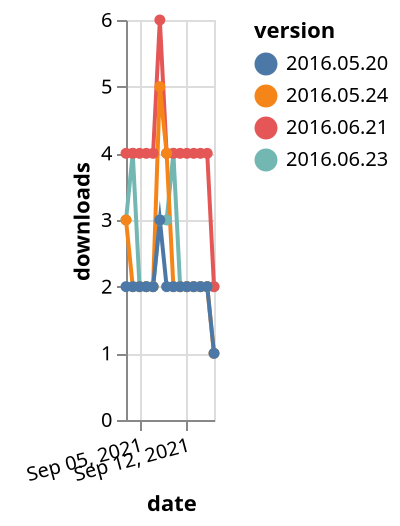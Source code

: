 {"$schema": "https://vega.github.io/schema/vega-lite/v5.json", "description": "A simple bar chart with embedded data.", "data": {"values": [{"date": "2021-09-03", "total": 11167, "delta": 3, "version": "2016.06.23"}, {"date": "2021-09-04", "total": 11171, "delta": 4, "version": "2016.06.23"}, {"date": "2021-09-05", "total": 11173, "delta": 2, "version": "2016.06.23"}, {"date": "2021-09-06", "total": 11175, "delta": 2, "version": "2016.06.23"}, {"date": "2021-09-07", "total": 11177, "delta": 2, "version": "2016.06.23"}, {"date": "2021-09-08", "total": 11180, "delta": 3, "version": "2016.06.23"}, {"date": "2021-09-09", "total": 11183, "delta": 3, "version": "2016.06.23"}, {"date": "2021-09-10", "total": 11187, "delta": 4, "version": "2016.06.23"}, {"date": "2021-09-11", "total": 11189, "delta": 2, "version": "2016.06.23"}, {"date": "2021-09-12", "total": 11191, "delta": 2, "version": "2016.06.23"}, {"date": "2021-09-13", "total": 11193, "delta": 2, "version": "2016.06.23"}, {"date": "2021-09-14", "total": 11195, "delta": 2, "version": "2016.06.23"}, {"date": "2021-09-15", "total": 11197, "delta": 2, "version": "2016.06.23"}, {"date": "2021-09-16", "total": 11199, "delta": 2, "version": "2016.06.23"}, {"date": "2021-09-03", "total": 5718, "delta": 4, "version": "2016.06.21"}, {"date": "2021-09-04", "total": 5722, "delta": 4, "version": "2016.06.21"}, {"date": "2021-09-05", "total": 5726, "delta": 4, "version": "2016.06.21"}, {"date": "2021-09-06", "total": 5730, "delta": 4, "version": "2016.06.21"}, {"date": "2021-09-07", "total": 5734, "delta": 4, "version": "2016.06.21"}, {"date": "2021-09-08", "total": 5740, "delta": 6, "version": "2016.06.21"}, {"date": "2021-09-09", "total": 5744, "delta": 4, "version": "2016.06.21"}, {"date": "2021-09-10", "total": 5748, "delta": 4, "version": "2016.06.21"}, {"date": "2021-09-11", "total": 5752, "delta": 4, "version": "2016.06.21"}, {"date": "2021-09-12", "total": 5756, "delta": 4, "version": "2016.06.21"}, {"date": "2021-09-13", "total": 5760, "delta": 4, "version": "2016.06.21"}, {"date": "2021-09-14", "total": 5764, "delta": 4, "version": "2016.06.21"}, {"date": "2021-09-15", "total": 5768, "delta": 4, "version": "2016.06.21"}, {"date": "2021-09-16", "total": 5770, "delta": 2, "version": "2016.06.21"}, {"date": "2021-09-03", "total": 3725, "delta": 3, "version": "2016.05.24"}, {"date": "2021-09-04", "total": 3727, "delta": 2, "version": "2016.05.24"}, {"date": "2021-09-05", "total": 3729, "delta": 2, "version": "2016.05.24"}, {"date": "2021-09-06", "total": 3731, "delta": 2, "version": "2016.05.24"}, {"date": "2021-09-07", "total": 3733, "delta": 2, "version": "2016.05.24"}, {"date": "2021-09-08", "total": 3738, "delta": 5, "version": "2016.05.24"}, {"date": "2021-09-09", "total": 3742, "delta": 4, "version": "2016.05.24"}, {"date": "2021-09-10", "total": 3744, "delta": 2, "version": "2016.05.24"}, {"date": "2021-09-11", "total": 3746, "delta": 2, "version": "2016.05.24"}, {"date": "2021-09-12", "total": 3748, "delta": 2, "version": "2016.05.24"}, {"date": "2021-09-13", "total": 3750, "delta": 2, "version": "2016.05.24"}, {"date": "2021-09-14", "total": 3752, "delta": 2, "version": "2016.05.24"}, {"date": "2021-09-15", "total": 3754, "delta": 2, "version": "2016.05.24"}, {"date": "2021-09-16", "total": 3755, "delta": 1, "version": "2016.05.24"}, {"date": "2021-09-03", "total": 2922, "delta": 2, "version": "2016.05.20"}, {"date": "2021-09-04", "total": 2924, "delta": 2, "version": "2016.05.20"}, {"date": "2021-09-05", "total": 2926, "delta": 2, "version": "2016.05.20"}, {"date": "2021-09-06", "total": 2928, "delta": 2, "version": "2016.05.20"}, {"date": "2021-09-07", "total": 2930, "delta": 2, "version": "2016.05.20"}, {"date": "2021-09-08", "total": 2933, "delta": 3, "version": "2016.05.20"}, {"date": "2021-09-09", "total": 2935, "delta": 2, "version": "2016.05.20"}, {"date": "2021-09-10", "total": 2937, "delta": 2, "version": "2016.05.20"}, {"date": "2021-09-11", "total": 2939, "delta": 2, "version": "2016.05.20"}, {"date": "2021-09-12", "total": 2941, "delta": 2, "version": "2016.05.20"}, {"date": "2021-09-13", "total": 2943, "delta": 2, "version": "2016.05.20"}, {"date": "2021-09-14", "total": 2945, "delta": 2, "version": "2016.05.20"}, {"date": "2021-09-15", "total": 2947, "delta": 2, "version": "2016.05.20"}, {"date": "2021-09-16", "total": 2948, "delta": 1, "version": "2016.05.20"}]}, "width": "container", "mark": {"type": "line", "point": {"filled": true}}, "encoding": {"x": {"field": "date", "type": "temporal", "timeUnit": "yearmonthdate", "title": "date", "axis": {"labelAngle": -15}}, "y": {"field": "delta", "type": "quantitative", "title": "downloads"}, "color": {"field": "version", "type": "nominal"}, "tooltip": {"field": "delta"}}}